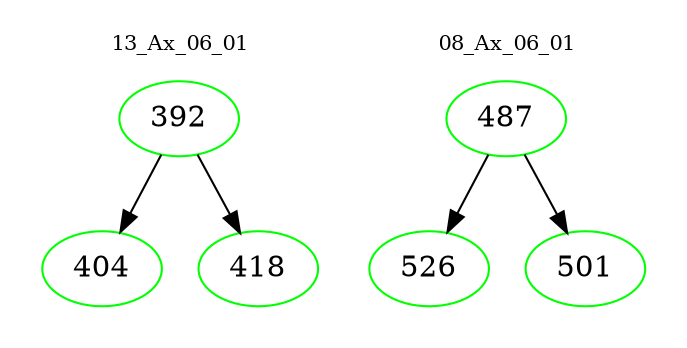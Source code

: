 digraph{
subgraph cluster_0 {
color = white
label = "13_Ax_06_01";
fontsize=10;
T0_392 [label="392", color="green"]
T0_392 -> T0_404 [color="black"]
T0_404 [label="404", color="green"]
T0_392 -> T0_418 [color="black"]
T0_418 [label="418", color="green"]
}
subgraph cluster_1 {
color = white
label = "08_Ax_06_01";
fontsize=10;
T1_487 [label="487", color="green"]
T1_487 -> T1_526 [color="black"]
T1_526 [label="526", color="green"]
T1_487 -> T1_501 [color="black"]
T1_501 [label="501", color="green"]
}
}
